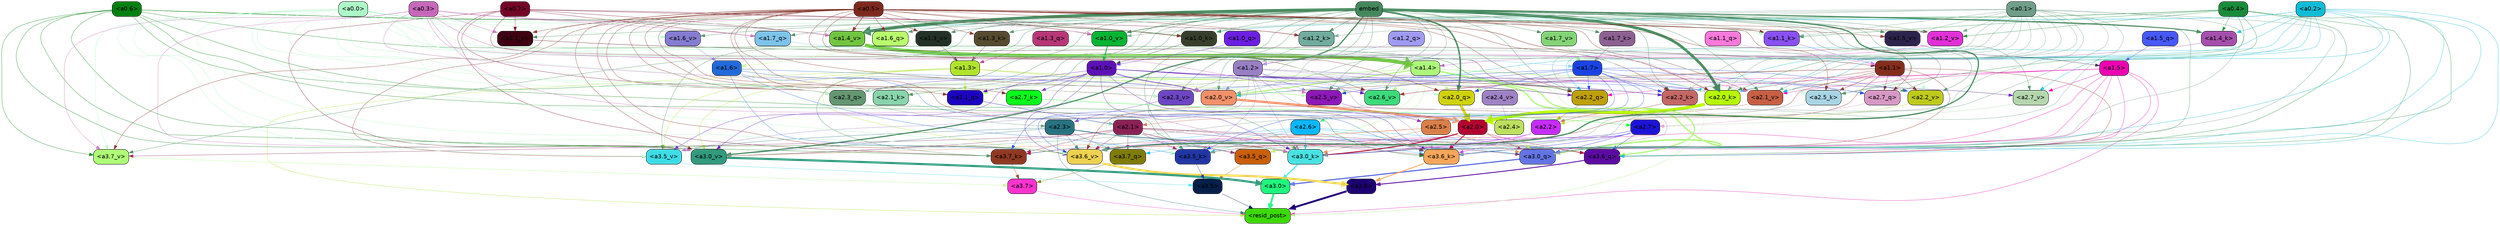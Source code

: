 strict digraph "" {
	graph [bgcolor=transparent,
		layout=dot,
		overlap=false,
		splines=true
	];
	"<a3.7>"	[color=black,
		fillcolor="#fd34cd",
		fontname=Helvetica,
		shape=box,
		style="filled, rounded"];
	"<resid_post>"	[color=black,
		fillcolor="#3cd904",
		fontname=Helvetica,
		shape=box,
		style="filled, rounded"];
	"<a3.7>" -> "<resid_post>"	[color="#fd34cd",
		penwidth=0.6239100098609924];
	"<a3.6>"	[color=black,
		fillcolor="#1c0172",
		fontname=Helvetica,
		shape=box,
		style="filled, rounded"];
	"<a3.6>" -> "<resid_post>"	[color="#1c0172",
		penwidth=4.569062113761902];
	"<a3.5>"	[color=black,
		fillcolor="#051f49",
		fontname=Helvetica,
		shape=box,
		style="filled, rounded"];
	"<a3.5>" -> "<resid_post>"	[color="#051f49",
		penwidth=0.6];
	"<a3.0>"	[color=black,
		fillcolor="#1ef67c",
		fontname=Helvetica,
		shape=box,
		style="filled, rounded"];
	"<a3.0>" -> "<resid_post>"	[color="#1ef67c",
		penwidth=4.283544182777405];
	"<a2.3>"	[color=black,
		fillcolor="#287281",
		fontname=Helvetica,
		shape=box,
		style="filled, rounded"];
	"<a2.3>" -> "<resid_post>"	[color="#287281",
		penwidth=0.6];
	"<a3.7_q>"	[color=black,
		fillcolor="#7e7b06",
		fontname=Helvetica,
		shape=box,
		style="filled, rounded"];
	"<a2.3>" -> "<a3.7_q>"	[color="#287281",
		penwidth=0.6];
	"<a3.6_q>"	[color=black,
		fillcolor="#5c0aa4",
		fontname=Helvetica,
		shape=box,
		style="filled, rounded"];
	"<a2.3>" -> "<a3.6_q>"	[color="#287281",
		penwidth=0.6];
	"<a3.5_q>"	[color=black,
		fillcolor="#c95e09",
		fontname=Helvetica,
		shape=box,
		style="filled, rounded"];
	"<a2.3>" -> "<a3.5_q>"	[color="#287281",
		penwidth=0.6];
	"<a3.0_q>"	[color=black,
		fillcolor="#6374e5",
		fontname=Helvetica,
		shape=box,
		style="filled, rounded"];
	"<a2.3>" -> "<a3.0_q>"	[color="#287281",
		penwidth=0.6];
	"<a3.0_k>"	[color=black,
		fillcolor="#49e2e2",
		fontname=Helvetica,
		shape=box,
		style="filled, rounded"];
	"<a2.3>" -> "<a3.0_k>"	[color="#287281",
		penwidth=0.6];
	"<a3.6_v>"	[color=black,
		fillcolor="#edd150",
		fontname=Helvetica,
		shape=box,
		style="filled, rounded"];
	"<a2.3>" -> "<a3.6_v>"	[color="#287281",
		penwidth=0.6];
	"<a3.5_v>"	[color=black,
		fillcolor="#3cdde6",
		fontname=Helvetica,
		shape=box,
		style="filled, rounded"];
	"<a2.3>" -> "<a3.5_v>"	[color="#287281",
		penwidth=0.6];
	"<a3.0_v>"	[color=black,
		fillcolor="#329a7d",
		fontname=Helvetica,
		shape=box,
		style="filled, rounded"];
	"<a2.3>" -> "<a3.0_v>"	[color="#287281",
		penwidth=0.6];
	"<a1.5>"	[color=black,
		fillcolor="#ec01b1",
		fontname=Helvetica,
		shape=box,
		style="filled, rounded"];
	"<a1.5>" -> "<resid_post>"	[color="#ec01b1",
		penwidth=0.6];
	"<a1.5>" -> "<a3.6_q>"	[color="#ec01b1",
		penwidth=0.6];
	"<a1.5>" -> "<a3.5_q>"	[color="#ec01b1",
		penwidth=0.6];
	"<a1.5>" -> "<a3.0_q>"	[color="#ec01b1",
		penwidth=0.6];
	"<a3.6_k>"	[color=black,
		fillcolor="#f6a65a",
		fontname=Helvetica,
		shape=box,
		style="filled, rounded"];
	"<a1.5>" -> "<a3.6_k>"	[color="#ec01b1",
		penwidth=0.6];
	"<a1.5>" -> "<a3.0_k>"	[color="#ec01b1",
		penwidth=0.6];
	"<a2.2_q>"	[color=black,
		fillcolor="#bea009",
		fontname=Helvetica,
		shape=box,
		style="filled, rounded"];
	"<a1.5>" -> "<a2.2_q>"	[color="#ec01b1",
		penwidth=0.6];
	"<a2.7_v>"	[color=black,
		fillcolor="#b4d6ae",
		fontname=Helvetica,
		shape=box,
		style="filled, rounded"];
	"<a1.5>" -> "<a2.7_v>"	[color="#ec01b1",
		penwidth=0.6];
	"<a2.6_v>"	[color=black,
		fillcolor="#3bda7a",
		fontname=Helvetica,
		shape=box,
		style="filled, rounded"];
	"<a1.5>" -> "<a2.6_v>"	[color="#ec01b1",
		penwidth=0.6];
	"<a2.1_v>"	[color=black,
		fillcolor="#c65f43",
		fontname=Helvetica,
		shape=box,
		style="filled, rounded"];
	"<a1.5>" -> "<a2.1_v>"	[color="#ec01b1",
		penwidth=0.6];
	"<a1.4>"	[color=black,
		fillcolor="#acf67a",
		fontname=Helvetica,
		shape=box,
		style="filled, rounded"];
	"<a1.4>" -> "<resid_post>"	[color="#acf67a",
		penwidth=0.6];
	"<a1.4>" -> "<a3.7_q>"	[color="#acf67a",
		penwidth=0.6];
	"<a1.4>" -> "<a3.6_q>"	[color="#acf67a",
		penwidth=2.7536282539367676];
	"<a1.4>" -> "<a3.5_q>"	[color="#acf67a",
		penwidth=0.6];
	"<a1.4>" -> "<a3.0_q>"	[color="#acf67a",
		penwidth=3.3369133472442627];
	"<a2.3_q>"	[color=black,
		fillcolor="#639671",
		fontname=Helvetica,
		shape=box,
		style="filled, rounded"];
	"<a1.4>" -> "<a2.3_q>"	[color="#acf67a",
		penwidth=0.6];
	"<a1.4>" -> "<a2.2_q>"	[color="#acf67a",
		penwidth=0.6];
	"<a2.1_q>"	[color=black,
		fillcolor="#1b02c1",
		fontname=Helvetica,
		shape=box,
		style="filled, rounded"];
	"<a1.4>" -> "<a2.1_q>"	[color="#acf67a",
		penwidth=0.6];
	"<a2.0_q>"	[color=black,
		fillcolor="#cfd20a",
		fontname=Helvetica,
		shape=box,
		style="filled, rounded"];
	"<a1.4>" -> "<a2.0_q>"	[color="#acf67a",
		penwidth=0.6];
	"<a2.1_k>"	[color=black,
		fillcolor="#88d4ab",
		fontname=Helvetica,
		shape=box,
		style="filled, rounded"];
	"<a1.4>" -> "<a2.1_k>"	[color="#acf67a",
		penwidth=0.6];
	"<a1.4>" -> "<a2.7_v>"	[color="#acf67a",
		penwidth=0.6];
	"<a1.4>" -> "<a2.6_v>"	[color="#acf67a",
		penwidth=0.6];
	"<a2.5_v>"	[color=black,
		fillcolor="#8d17b8",
		fontname=Helvetica,
		shape=box,
		style="filled, rounded"];
	"<a1.4>" -> "<a2.5_v>"	[color="#acf67a",
		penwidth=0.6];
	"<a2.4_v>"	[color=black,
		fillcolor="#9e82c4",
		fontname=Helvetica,
		shape=box,
		style="filled, rounded"];
	"<a1.4>" -> "<a2.4_v>"	[color="#acf67a",
		penwidth=0.6];
	"<a1.4>" -> "<a2.1_v>"	[color="#acf67a",
		penwidth=0.6];
	"<a2.0_v>"	[color=black,
		fillcolor="#f2906a",
		fontname=Helvetica,
		shape=box,
		style="filled, rounded"];
	"<a1.4>" -> "<a2.0_v>"	[color="#acf67a",
		penwidth=2.2818827629089355];
	"<a1.3>"	[color=black,
		fillcolor="#b0e42b",
		fontname=Helvetica,
		shape=box,
		style="filled, rounded"];
	"<a1.3>" -> "<resid_post>"	[color="#b0e42b",
		penwidth=0.6];
	"<a1.3>" -> "<a3.6_v>"	[color="#b0e42b",
		penwidth=0.6];
	"<a1.3>" -> "<a3.5_v>"	[color="#b0e42b",
		penwidth=0.6];
	"<a1.3>" -> "<a3.0_v>"	[color="#b0e42b",
		penwidth=0.6];
	"<a1.3>" -> "<a2.2_q>"	[color="#b0e42b",
		penwidth=0.6];
	"<a1.3>" -> "<a2.1_q>"	[color="#b0e42b",
		penwidth=0.6];
	"<a2.2_k>"	[color=black,
		fillcolor="#c46765",
		fontname=Helvetica,
		shape=box,
		style="filled, rounded"];
	"<a1.3>" -> "<a2.2_k>"	[color="#b0e42b",
		penwidth=0.6];
	"<a1.3>" -> "<a2.5_v>"	[color="#b0e42b",
		penwidth=0.6];
	"<a3.7_q>" -> "<a3.7>"	[color="#7e7b06",
		penwidth=0.6];
	"<a3.6_q>" -> "<a3.6>"	[color="#5c0aa4",
		penwidth=2.0344843566417694];
	"<a3.5_q>" -> "<a3.5>"	[color="#c95e09",
		penwidth=0.6];
	"<a3.0_q>" -> "<a3.0>"	[color="#6374e5",
		penwidth=2.863015294075012];
	"<a3.7_k>"	[color=black,
		fillcolor="#8f3921",
		fontname=Helvetica,
		shape=box,
		style="filled, rounded"];
	"<a3.7_k>" -> "<a3.7>"	[color="#8f3921",
		penwidth=0.6];
	"<a3.6_k>" -> "<a3.6>"	[color="#f6a65a",
		penwidth=2.1770318150520325];
	"<a3.5_k>"	[color=black,
		fillcolor="#2136a4",
		fontname=Helvetica,
		shape=box,
		style="filled, rounded"];
	"<a3.5_k>" -> "<a3.5>"	[color="#2136a4",
		penwidth=0.6];
	"<a3.0_k>" -> "<a3.0>"	[color="#49e2e2",
		penwidth=2.6323853135108948];
	"<a3.7_v>"	[color=black,
		fillcolor="#aefd76",
		fontname=Helvetica,
		shape=box,
		style="filled, rounded"];
	"<a3.7_v>" -> "<a3.7>"	[color="#aefd76",
		penwidth=0.6];
	"<a3.6_v>" -> "<a3.6>"	[color="#edd150",
		penwidth=4.972373723983765];
	"<a3.5_v>" -> "<a3.5>"	[color="#3cdde6",
		penwidth=0.6];
	"<a3.0_v>" -> "<a3.0>"	[color="#329a7d",
		penwidth=5.1638524532318115];
	"<a2.6>"	[color=black,
		fillcolor="#0ab8ff",
		fontname=Helvetica,
		shape=box,
		style="filled, rounded"];
	"<a2.6>" -> "<a3.7_q>"	[color="#0ab8ff",
		penwidth=0.6];
	"<a2.6>" -> "<a3.6_q>"	[color="#0ab8ff",
		penwidth=0.6];
	"<a2.6>" -> "<a3.0_q>"	[color="#0ab8ff",
		penwidth=0.6];
	"<a2.6>" -> "<a3.7_k>"	[color="#0ab8ff",
		penwidth=0.6];
	"<a2.6>" -> "<a3.6_k>"	[color="#0ab8ff",
		penwidth=0.6];
	"<a2.6>" -> "<a3.5_k>"	[color="#0ab8ff",
		penwidth=0.6];
	"<a2.6>" -> "<a3.0_k>"	[color="#0ab8ff",
		penwidth=0.6];
	"<a2.1>"	[color=black,
		fillcolor="#8a2155",
		fontname=Helvetica,
		shape=box,
		style="filled, rounded"];
	"<a2.1>" -> "<a3.7_q>"	[color="#8a2155",
		penwidth=0.6];
	"<a2.1>" -> "<a3.6_q>"	[color="#8a2155",
		penwidth=0.6];
	"<a2.1>" -> "<a3.5_q>"	[color="#8a2155",
		penwidth=0.6];
	"<a2.1>" -> "<a3.0_q>"	[color="#8a2155",
		penwidth=0.6];
	"<a2.1>" -> "<a3.7_k>"	[color="#8a2155",
		penwidth=0.6];
	"<a2.1>" -> "<a3.6_k>"	[color="#8a2155",
		penwidth=0.6];
	"<a2.1>" -> "<a3.5_k>"	[color="#8a2155",
		penwidth=0.6];
	"<a2.1>" -> "<a3.0_k>"	[color="#8a2155",
		penwidth=0.6];
	"<a2.1>" -> "<a3.7_v>"	[color="#8a2155",
		penwidth=0.6];
	"<a2.1>" -> "<a3.6_v>"	[color="#8a2155",
		penwidth=0.6];
	"<a2.1>" -> "<a3.0_v>"	[color="#8a2155",
		penwidth=0.6];
	"<a2.7>"	[color=black,
		fillcolor="#1c13d7",
		fontname=Helvetica,
		shape=box,
		style="filled, rounded"];
	"<a2.7>" -> "<a3.6_q>"	[color="#1c13d7",
		penwidth=0.6];
	"<a2.7>" -> "<a3.0_q>"	[color="#1c13d7",
		penwidth=0.6];
	"<a2.7>" -> "<a3.6_k>"	[color="#1c13d7",
		penwidth=0.6];
	"<a2.7>" -> "<a3.0_k>"	[color="#1c13d7",
		penwidth=0.6];
	"<a2.7>" -> "<a3.6_v>"	[color="#1c13d7",
		penwidth=0.6];
	"<a2.5>"	[color=black,
		fillcolor="#d97f4a",
		fontname=Helvetica,
		shape=box,
		style="filled, rounded"];
	"<a2.5>" -> "<a3.6_q>"	[color="#d97f4a",
		penwidth=0.6];
	"<a2.5>" -> "<a3.0_q>"	[color="#d97f4a",
		penwidth=0.6];
	"<a2.5>" -> "<a3.0_k>"	[color="#d97f4a",
		penwidth=0.6];
	"<a2.5>" -> "<a3.6_v>"	[color="#d97f4a",
		penwidth=0.6];
	"<a2.5>" -> "<a3.0_v>"	[color="#d97f4a",
		penwidth=0.6];
	"<a2.0>"	[color=black,
		fillcolor="#b30230",
		fontname=Helvetica,
		shape=box,
		style="filled, rounded"];
	"<a2.0>" -> "<a3.6_q>"	[color="#b30230",
		penwidth=0.6];
	"<a2.0>" -> "<a3.0_q>"	[color="#b30230",
		penwidth=0.6];
	"<a2.0>" -> "<a3.7_k>"	[color="#b30230",
		penwidth=0.6];
	"<a2.0>" -> "<a3.6_k>"	[color="#b30230",
		penwidth=1.7047871947288513];
	"<a2.0>" -> "<a3.5_k>"	[color="#b30230",
		penwidth=0.6];
	"<a2.0>" -> "<a3.0_k>"	[color="#b30230",
		penwidth=2.239806979894638];
	"<a1.1>"	[color=black,
		fillcolor="#832d1c",
		fontname=Helvetica,
		shape=box,
		style="filled, rounded"];
	"<a1.1>" -> "<a3.6_q>"	[color="#832d1c",
		penwidth=0.6];
	"<a1.1>" -> "<a3.0_q>"	[color="#832d1c",
		penwidth=0.6];
	"<a1.1>" -> "<a3.0_k>"	[color="#832d1c",
		penwidth=0.6];
	"<a1.1>" -> "<a3.6_v>"	[color="#832d1c",
		penwidth=0.6];
	"<a2.7_q>"	[color=black,
		fillcolor="#d798c4",
		fontname=Helvetica,
		shape=box,
		style="filled, rounded"];
	"<a1.1>" -> "<a2.7_q>"	[color="#832d1c",
		penwidth=0.6];
	"<a2.5_k>"	[color=black,
		fillcolor="#a8d4e4",
		fontname=Helvetica,
		shape=box,
		style="filled, rounded"];
	"<a1.1>" -> "<a2.5_k>"	[color="#832d1c",
		penwidth=0.6];
	"<a2.0_k>"	[color=black,
		fillcolor="#b6f802",
		fontname=Helvetica,
		shape=box,
		style="filled, rounded"];
	"<a1.1>" -> "<a2.0_k>"	[color="#832d1c",
		penwidth=0.6];
	"<a1.1>" -> "<a2.6_v>"	[color="#832d1c",
		penwidth=0.6];
	"<a2.2_v>"	[color=black,
		fillcolor="#beca19",
		fontname=Helvetica,
		shape=box,
		style="filled, rounded"];
	"<a1.1>" -> "<a2.2_v>"	[color="#832d1c",
		penwidth=0.6];
	"<a1.1>" -> "<a2.1_v>"	[color="#832d1c",
		penwidth=0.6];
	"<a1.1>" -> "<a2.0_v>"	[color="#832d1c",
		penwidth=0.6];
	"<a0.4>"	[color=black,
		fillcolor="#188b3a",
		fontname=Helvetica,
		shape=box,
		style="filled, rounded"];
	"<a0.4>" -> "<a3.6_q>"	[color="#188b3a",
		penwidth=0.6];
	"<a0.4>" -> "<a3.0_q>"	[color="#188b3a",
		penwidth=0.6];
	"<a0.4>" -> "<a3.6_k>"	[color="#188b3a",
		penwidth=0.6];
	"<a0.4>" -> "<a2.5_k>"	[color="#188b3a",
		penwidth=0.6];
	"<a0.4>" -> "<a2.0_k>"	[color="#188b3a",
		penwidth=0.6];
	"<a1.4_k>"	[color=black,
		fillcolor="#a64fad",
		fontname=Helvetica,
		shape=box,
		style="filled, rounded"];
	"<a0.4>" -> "<a1.4_k>"	[color="#188b3a",
		penwidth=0.6];
	"<a1.1_k>"	[color=black,
		fillcolor="#8950f3",
		fontname=Helvetica,
		shape=box,
		style="filled, rounded"];
	"<a0.4>" -> "<a1.1_k>"	[color="#188b3a",
		penwidth=0.6];
	"<a1.0_k>"	[color=black,
		fillcolor="#373f2c",
		fontname=Helvetica,
		shape=box,
		style="filled, rounded"];
	"<a0.4>" -> "<a1.0_k>"	[color="#188b3a",
		penwidth=0.6];
	"<a1.4_v>"	[color=black,
		fillcolor="#71c541",
		fontname=Helvetica,
		shape=box,
		style="filled, rounded"];
	"<a0.4>" -> "<a1.4_v>"	[color="#188b3a",
		penwidth=0.6];
	"<a1.2_v>"	[color=black,
		fillcolor="#e130d7",
		fontname=Helvetica,
		shape=box,
		style="filled, rounded"];
	"<a0.4>" -> "<a1.2_v>"	[color="#188b3a",
		penwidth=0.6];
	"<a0.2>"	[color=black,
		fillcolor="#0dbcd5",
		fontname=Helvetica,
		shape=box,
		style="filled, rounded"];
	"<a0.2>" -> "<a3.6_q>"	[color="#0dbcd5",
		penwidth=0.6];
	"<a0.2>" -> "<a3.0_q>"	[color="#0dbcd5",
		penwidth=0.6];
	"<a0.2>" -> "<a3.6_k>"	[color="#0dbcd5",
		penwidth=0.6];
	"<a0.2>" -> "<a3.0_k>"	[color="#0dbcd5",
		penwidth=0.6];
	"<a0.2>" -> "<a2.2_q>"	[color="#0dbcd5",
		penwidth=0.6];
	"<a0.2>" -> "<a2.2_k>"	[color="#0dbcd5",
		penwidth=0.6];
	"<a0.2>" -> "<a2.0_k>"	[color="#0dbcd5",
		penwidth=0.6];
	"<a0.2>" -> "<a2.7_v>"	[color="#0dbcd5",
		penwidth=0.6];
	"<a0.2>" -> "<a2.1_v>"	[color="#0dbcd5",
		penwidth=0.6];
	"<a0.2>" -> "<a2.0_v>"	[color="#0dbcd5",
		penwidth=0.6];
	"<a0.2>" -> "<a1.4_k>"	[color="#0dbcd5",
		penwidth=0.6];
	"<a0.2>" -> "<a1.0_k>"	[color="#0dbcd5",
		penwidth=0.6];
	"<a0.2>" -> "<a1.4_v>"	[color="#0dbcd5",
		penwidth=0.6];
	"<a2.4>"	[color=black,
		fillcolor="#bcdf5f",
		fontname=Helvetica,
		shape=box,
		style="filled, rounded"];
	"<a2.4>" -> "<a3.5_q>"	[color="#bcdf5f",
		penwidth=0.6];
	"<a2.4>" -> "<a3.0_q>"	[color="#bcdf5f",
		penwidth=0.6];
	"<a1.2>"	[color=black,
		fillcolor="#987fc3",
		fontname=Helvetica,
		shape=box,
		style="filled, rounded"];
	"<a1.2>" -> "<a3.0_q>"	[color="#987fc3",
		penwidth=0.6];
	"<a1.2>" -> "<a3.6_k>"	[color="#987fc3",
		penwidth=0.6];
	"<a1.2>" -> "<a3.5_k>"	[color="#987fc3",
		penwidth=0.6];
	"<a1.2>" -> "<a3.0_k>"	[color="#987fc3",
		penwidth=0.6];
	"<a1.2>" -> "<a3.5_v>"	[color="#987fc3",
		penwidth=0.6];
	"<a1.2>" -> "<a2.7_q>"	[color="#987fc3",
		penwidth=0.6];
	"<a1.2>" -> "<a2.2_q>"	[color="#987fc3",
		penwidth=0.6];
	"<a1.2>" -> "<a2.2_k>"	[color="#987fc3",
		penwidth=0.6];
	"<a1.2>" -> "<a2.6_v>"	[color="#987fc3",
		penwidth=0.6];
	"<a1.2>" -> "<a2.5_v>"	[color="#987fc3",
		penwidth=0.6];
	"<a2.3_v>"	[color=black,
		fillcolor="#6d46c4",
		fontname=Helvetica,
		shape=box,
		style="filled, rounded"];
	"<a1.2>" -> "<a2.3_v>"	[color="#987fc3",
		penwidth=0.6];
	"<a1.2>" -> "<a2.0_v>"	[color="#987fc3",
		penwidth=0.6];
	"<a1.7>"	[color=black,
		fillcolor="#1943e2",
		fontname=Helvetica,
		shape=box,
		style="filled, rounded"];
	"<a1.7>" -> "<a3.7_k>"	[color="#1943e2",
		penwidth=0.6];
	"<a1.7>" -> "<a3.5_k>"	[color="#1943e2",
		penwidth=0.6];
	"<a1.7>" -> "<a3.6_v>"	[color="#1943e2",
		penwidth=0.6];
	"<a1.7>" -> "<a2.7_q>"	[color="#1943e2",
		penwidth=0.6];
	"<a1.7>" -> "<a2.2_q>"	[color="#1943e2",
		penwidth=0.6];
	"<a1.7>" -> "<a2.0_q>"	[color="#1943e2",
		penwidth=0.6];
	"<a1.7>" -> "<a2.2_k>"	[color="#1943e2",
		penwidth=0.6];
	"<a1.7>" -> "<a2.0_k>"	[color="#1943e2",
		penwidth=0.6];
	"<a1.7>" -> "<a2.5_v>"	[color="#1943e2",
		penwidth=0.6];
	"<a1.7>" -> "<a2.3_v>"	[color="#1943e2",
		penwidth=0.6];
	"<a1.7>" -> "<a2.2_v>"	[color="#1943e2",
		penwidth=0.6];
	"<a0.7>"	[color=black,
		fillcolor="#730627",
		fontname=Helvetica,
		shape=box,
		style="filled, rounded"];
	"<a0.7>" -> "<a3.7_k>"	[color="#730627",
		penwidth=0.6];
	"<a0.7>" -> "<a3.0_v>"	[color="#730627",
		penwidth=0.6];
	"<a0.7>" -> "<a2.3_q>"	[color="#730627",
		penwidth=0.6];
	"<a0.7>" -> "<a2.2_q>"	[color="#730627",
		penwidth=0.6];
	"<a1.7_q>"	[color=black,
		fillcolor="#7dc3ea",
		fontname=Helvetica,
		shape=box,
		style="filled, rounded"];
	"<a0.7>" -> "<a1.7_q>"	[color="#730627",
		penwidth=0.6];
	"<a1.2_k>"	[color=black,
		fillcolor="#72ac9e",
		fontname=Helvetica,
		shape=box,
		style="filled, rounded"];
	"<a0.7>" -> "<a1.2_k>"	[color="#730627",
		penwidth=0.6];
	"<a0.7>" -> "<a1.0_k>"	[color="#730627",
		penwidth=0.6];
	"<a0.7>" -> "<a1.4_v>"	[color="#730627",
		penwidth=0.6];
	"<a1.1_v>"	[color=black,
		fillcolor="#3e0212",
		fontname=Helvetica,
		shape=box,
		style="filled, rounded"];
	"<a0.7>" -> "<a1.1_v>"	[color="#730627",
		penwidth=0.6];
	"<a0.6>"	[color=black,
		fillcolor="#017f10",
		fontname=Helvetica,
		shape=box,
		style="filled, rounded"];
	"<a0.6>" -> "<a3.7_k>"	[color="#017f10",
		penwidth=0.6];
	"<a0.6>" -> "<a3.6_k>"	[color="#017f10",
		penwidth=0.6];
	"<a0.6>" -> "<a3.0_k>"	[color="#017f10",
		penwidth=0.6];
	"<a0.6>" -> "<a3.7_v>"	[color="#017f10",
		penwidth=0.6];
	"<a0.6>" -> "<a3.6_v>"	[color="#017f10",
		penwidth=0.6];
	"<a0.6>" -> "<a3.0_v>"	[color="#017f10",
		penwidth=0.6];
	"<a0.6>" -> "<a2.3_q>"	[color="#017f10",
		penwidth=0.6];
	"<a0.6>" -> "<a2.2_q>"	[color="#017f10",
		penwidth=0.6];
	"<a0.6>" -> "<a1.0_k>"	[color="#017f10",
		penwidth=0.6];
	"<a0.6>" -> "<a1.4_v>"	[color="#017f10",
		penwidth=0.6];
	embed	[color=black,
		fillcolor="#44875c",
		fontname=Helvetica,
		shape=box,
		style="filled, rounded"];
	embed -> "<a3.7_k>"	[color="#44875c",
		penwidth=0.6];
	embed -> "<a3.6_k>"	[color="#44875c",
		penwidth=0.6];
	embed -> "<a3.5_k>"	[color="#44875c",
		penwidth=0.6];
	embed -> "<a3.0_k>"	[color="#44875c",
		penwidth=0.6];
	embed -> "<a3.7_v>"	[color="#44875c",
		penwidth=0.6];
	embed -> "<a3.6_v>"	[color="#44875c",
		penwidth=2.7369276881217957];
	embed -> "<a3.5_v>"	[color="#44875c",
		penwidth=0.6];
	embed -> "<a3.0_v>"	[color="#44875c",
		penwidth=2.5778204202651978];
	embed -> "<a2.7_q>"	[color="#44875c",
		penwidth=0.6];
	embed -> "<a2.3_q>"	[color="#44875c",
		penwidth=0.6];
	embed -> "<a2.2_q>"	[color="#44875c",
		penwidth=0.6];
	embed -> "<a2.1_q>"	[color="#44875c",
		penwidth=0.6];
	embed -> "<a2.0_q>"	[color="#44875c",
		penwidth=3.459219217300415];
	embed -> "<a2.5_k>"	[color="#44875c",
		penwidth=0.6];
	embed -> "<a2.2_k>"	[color="#44875c",
		penwidth=0.6363201141357422];
	embed -> "<a2.1_k>"	[color="#44875c",
		penwidth=0.6];
	embed -> "<a2.0_k>"	[color="#44875c",
		penwidth=6.407642982900143];
	embed -> "<a2.7_v>"	[color="#44875c",
		penwidth=0.6];
	embed -> "<a2.6_v>"	[color="#44875c",
		penwidth=0.6];
	embed -> "<a2.5_v>"	[color="#44875c",
		penwidth=0.6];
	embed -> "<a2.3_v>"	[color="#44875c",
		penwidth=0.6];
	embed -> "<a2.2_v>"	[color="#44875c",
		penwidth=0.6175012588500977];
	embed -> "<a2.1_v>"	[color="#44875c",
		penwidth=0.6];
	embed -> "<a2.0_v>"	[color="#44875c",
		penwidth=0.6];
	embed -> "<a1.7_q>"	[color="#44875c",
		penwidth=0.6];
	"<a1.6_q>"	[color=black,
		fillcolor="#b8ff6d",
		fontname=Helvetica,
		shape=box,
		style="filled, rounded"];
	embed -> "<a1.6_q>"	[color="#44875c",
		penwidth=0.6];
	"<a1.7_k>"	[color=black,
		fillcolor="#8d6192",
		fontname=Helvetica,
		shape=box,
		style="filled, rounded"];
	embed -> "<a1.7_k>"	[color="#44875c",
		penwidth=0.6];
	embed -> "<a1.4_k>"	[color="#44875c",
		penwidth=2.1454997062683105];
	"<a1.3_k>"	[color=black,
		fillcolor="#564b30",
		fontname=Helvetica,
		shape=box,
		style="filled, rounded"];
	embed -> "<a1.3_k>"	[color="#44875c",
		penwidth=0.6];
	embed -> "<a1.2_k>"	[color="#44875c",
		penwidth=0.6];
	embed -> "<a1.1_k>"	[color="#44875c",
		penwidth=0.6];
	embed -> "<a1.0_k>"	[color="#44875c",
		penwidth=0.6];
	"<a1.7_v>"	[color=black,
		fillcolor="#84d477",
		fontname=Helvetica,
		shape=box,
		style="filled, rounded"];
	embed -> "<a1.7_v>"	[color="#44875c",
		penwidth=0.6];
	"<a1.6_v>"	[color=black,
		fillcolor="#857cd2",
		fontname=Helvetica,
		shape=box,
		style="filled, rounded"];
	embed -> "<a1.6_v>"	[color="#44875c",
		penwidth=0.6];
	"<a1.5_v>"	[color=black,
		fillcolor="#2c244d",
		fontname=Helvetica,
		shape=box,
		style="filled, rounded"];
	embed -> "<a1.5_v>"	[color="#44875c",
		penwidth=0.6];
	embed -> "<a1.4_v>"	[color="#44875c",
		penwidth=6.860090345144272];
	"<a1.3_v>"	[color=black,
		fillcolor="#233127",
		fontname=Helvetica,
		shape=box,
		style="filled, rounded"];
	embed -> "<a1.3_v>"	[color="#44875c",
		penwidth=0.6];
	embed -> "<a1.2_v>"	[color="#44875c",
		penwidth=0.6];
	embed -> "<a1.1_v>"	[color="#44875c",
		penwidth=0.6];
	"<a1.0_v>"	[color=black,
		fillcolor="#04b533",
		fontname=Helvetica,
		shape=box,
		style="filled, rounded"];
	embed -> "<a1.0_v>"	[color="#44875c",
		penwidth=1.2940821647644043];
	"<a2.2>"	[color=black,
		fillcolor="#c62cf9",
		fontname=Helvetica,
		shape=box,
		style="filled, rounded"];
	"<a2.2>" -> "<a3.6_k>"	[color="#c62cf9",
		penwidth=0.6];
	"<a2.2>" -> "<a3.0_k>"	[color="#c62cf9",
		penwidth=0.6];
	"<a2.2>" -> "<a3.6_v>"	[color="#c62cf9",
		penwidth=0.6];
	"<a1.6>"	[color=black,
		fillcolor="#216adb",
		fontname=Helvetica,
		shape=box,
		style="filled, rounded"];
	"<a1.6>" -> "<a3.6_k>"	[color="#216adb",
		penwidth=0.6];
	"<a1.6>" -> "<a3.5_k>"	[color="#216adb",
		penwidth=0.6];
	"<a1.6>" -> "<a3.6_v>"	[color="#216adb",
		penwidth=0.6];
	"<a1.6>" -> "<a2.0_k>"	[color="#216adb",
		penwidth=0.6];
	"<a1.6>" -> "<a2.0_v>"	[color="#216adb",
		penwidth=0.6];
	"<a1.0>"	[color=black,
		fillcolor="#5c11b8",
		fontname=Helvetica,
		shape=box,
		style="filled, rounded"];
	"<a1.0>" -> "<a3.6_k>"	[color="#5c11b8",
		penwidth=0.6];
	"<a1.0>" -> "<a3.0_k>"	[color="#5c11b8",
		penwidth=0.6];
	"<a1.0>" -> "<a3.6_v>"	[color="#5c11b8",
		penwidth=0.6];
	"<a1.0>" -> "<a3.5_v>"	[color="#5c11b8",
		penwidth=0.6];
	"<a1.0>" -> "<a3.0_v>"	[color="#5c11b8",
		penwidth=0.6];
	"<a1.0>" -> "<a2.3_q>"	[color="#5c11b8",
		penwidth=0.6];
	"<a1.0>" -> "<a2.2_q>"	[color="#5c11b8",
		penwidth=0.6];
	"<a1.0>" -> "<a2.1_q>"	[color="#5c11b8",
		penwidth=0.6];
	"<a2.7_k>"	[color=black,
		fillcolor="#07fd19",
		fontname=Helvetica,
		shape=box,
		style="filled, rounded"];
	"<a1.0>" -> "<a2.7_k>"	[color="#5c11b8",
		penwidth=0.6];
	"<a1.0>" -> "<a2.2_k>"	[color="#5c11b8",
		penwidth=0.6];
	"<a1.0>" -> "<a2.0_k>"	[color="#5c11b8",
		penwidth=0.6];
	"<a1.0>" -> "<a2.7_v>"	[color="#5c11b8",
		penwidth=0.6];
	"<a1.0>" -> "<a2.6_v>"	[color="#5c11b8",
		penwidth=0.6];
	"<a1.0>" -> "<a2.0_v>"	[color="#5c11b8",
		penwidth=1.2978954315185547];
	"<a0.5>"	[color=black,
		fillcolor="#7c281e",
		fontname=Helvetica,
		shape=box,
		style="filled, rounded"];
	"<a0.5>" -> "<a3.6_k>"	[color="#7c281e",
		penwidth=0.6];
	"<a0.5>" -> "<a3.7_v>"	[color="#7c281e",
		penwidth=0.6];
	"<a0.5>" -> "<a3.6_v>"	[color="#7c281e",
		penwidth=0.6];
	"<a0.5>" -> "<a3.5_v>"	[color="#7c281e",
		penwidth=0.6];
	"<a0.5>" -> "<a3.0_v>"	[color="#7c281e",
		penwidth=0.6];
	"<a0.5>" -> "<a2.7_q>"	[color="#7c281e",
		penwidth=0.6];
	"<a0.5>" -> "<a2.3_q>"	[color="#7c281e",
		penwidth=0.6];
	"<a0.5>" -> "<a2.2_q>"	[color="#7c281e",
		penwidth=0.6];
	"<a0.5>" -> "<a2.1_q>"	[color="#7c281e",
		penwidth=0.6];
	"<a0.5>" -> "<a2.0_q>"	[color="#7c281e",
		penwidth=0.6];
	"<a0.5>" -> "<a2.7_k>"	[color="#7c281e",
		penwidth=0.6];
	"<a0.5>" -> "<a2.5_k>"	[color="#7c281e",
		penwidth=0.6];
	"<a0.5>" -> "<a2.2_k>"	[color="#7c281e",
		penwidth=0.6];
	"<a0.5>" -> "<a2.1_k>"	[color="#7c281e",
		penwidth=0.6];
	"<a0.5>" -> "<a2.0_k>"	[color="#7c281e",
		penwidth=0.7721366882324219];
	"<a0.5>" -> "<a2.6_v>"	[color="#7c281e",
		penwidth=0.6];
	"<a0.5>" -> "<a2.3_v>"	[color="#7c281e",
		penwidth=0.6];
	"<a0.5>" -> "<a2.1_v>"	[color="#7c281e",
		penwidth=0.6];
	"<a0.5>" -> "<a2.0_v>"	[color="#7c281e",
		penwidth=0.6];
	"<a0.5>" -> "<a1.6_q>"	[color="#7c281e",
		penwidth=0.6];
	"<a0.5>" -> "<a1.3_k>"	[color="#7c281e",
		penwidth=0.6];
	"<a0.5>" -> "<a1.2_k>"	[color="#7c281e",
		penwidth=0.6];
	"<a0.5>" -> "<a1.1_k>"	[color="#7c281e",
		penwidth=0.6];
	"<a0.5>" -> "<a1.0_k>"	[color="#7c281e",
		penwidth=0.6];
	"<a0.5>" -> "<a1.5_v>"	[color="#7c281e",
		penwidth=0.6];
	"<a0.5>" -> "<a1.4_v>"	[color="#7c281e",
		penwidth=1.0206317901611328];
	"<a0.5>" -> "<a1.3_v>"	[color="#7c281e",
		penwidth=0.6];
	"<a0.5>" -> "<a1.2_v>"	[color="#7c281e",
		penwidth=0.6];
	"<a0.5>" -> "<a1.1_v>"	[color="#7c281e",
		penwidth=0.6];
	"<a0.5>" -> "<a1.0_v>"	[color="#7c281e",
		penwidth=0.6];
	"<a0.1>"	[color=black,
		fillcolor="#6f9d88",
		fontname=Helvetica,
		shape=box,
		style="filled, rounded"];
	"<a0.1>" -> "<a3.6_k>"	[color="#6f9d88",
		penwidth=0.6];
	"<a0.1>" -> "<a3.5_k>"	[color="#6f9d88",
		penwidth=0.6];
	"<a0.1>" -> "<a3.0_k>"	[color="#6f9d88",
		penwidth=0.6];
	"<a0.1>" -> "<a3.6_v>"	[color="#6f9d88",
		penwidth=0.6];
	"<a0.1>" -> "<a3.0_v>"	[color="#6f9d88",
		penwidth=0.6];
	"<a0.1>" -> "<a2.3_q>"	[color="#6f9d88",
		penwidth=0.6];
	"<a0.1>" -> "<a2.2_q>"	[color="#6f9d88",
		penwidth=0.6];
	"<a0.1>" -> "<a2.2_k>"	[color="#6f9d88",
		penwidth=0.6];
	"<a0.1>" -> "<a2.0_k>"	[color="#6f9d88",
		penwidth=0.6];
	"<a0.1>" -> "<a2.5_v>"	[color="#6f9d88",
		penwidth=0.6];
	"<a0.1>" -> "<a2.3_v>"	[color="#6f9d88",
		penwidth=0.6];
	"<a0.1>" -> "<a2.1_v>"	[color="#6f9d88",
		penwidth=0.6];
	"<a0.1>" -> "<a2.0_v>"	[color="#6f9d88",
		penwidth=0.6];
	"<a0.1>" -> "<a1.2_k>"	[color="#6f9d88",
		penwidth=0.6];
	"<a0.1>" -> "<a1.1_k>"	[color="#6f9d88",
		penwidth=0.6];
	"<a0.1>" -> "<a1.5_v>"	[color="#6f9d88",
		penwidth=0.6];
	"<a0.1>" -> "<a1.4_v>"	[color="#6f9d88",
		penwidth=0.6];
	"<a0.1>" -> "<a1.2_v>"	[color="#6f9d88",
		penwidth=0.6];
	"<a0.1>" -> "<a1.0_v>"	[color="#6f9d88",
		penwidth=0.6];
	"<a0.0>"	[color=black,
		fillcolor="#adf8c6",
		fontname=Helvetica,
		shape=box,
		style="filled, rounded"];
	"<a0.0>" -> "<a3.5_k>"	[color="#adf8c6",
		penwidth=0.6];
	"<a0.0>" -> "<a3.7_v>"	[color="#adf8c6",
		penwidth=0.6];
	"<a0.0>" -> "<a3.6_v>"	[color="#adf8c6",
		penwidth=0.6];
	"<a0.0>" -> "<a3.5_v>"	[color="#adf8c6",
		penwidth=0.6];
	"<a0.0>" -> "<a3.0_v>"	[color="#adf8c6",
		penwidth=0.6];
	"<a0.0>" -> "<a2.3_q>"	[color="#adf8c6",
		penwidth=0.6];
	"<a0.0>" -> "<a2.0_q>"	[color="#adf8c6",
		penwidth=0.6];
	"<a0.0>" -> "<a2.5_k>"	[color="#adf8c6",
		penwidth=0.6];
	"<a0.0>" -> "<a2.1_k>"	[color="#adf8c6",
		penwidth=0.6];
	"<a0.0>" -> "<a2.0_k>"	[color="#adf8c6",
		penwidth=0.6];
	"<a0.0>" -> "<a2.5_v>"	[color="#adf8c6",
		penwidth=0.6];
	"<a0.0>" -> "<a2.3_v>"	[color="#adf8c6",
		penwidth=0.6];
	"<a0.0>" -> "<a2.2_v>"	[color="#adf8c6",
		penwidth=0.6];
	"<a0.0>" -> "<a2.0_v>"	[color="#adf8c6",
		penwidth=0.6];
	"<a0.0>" -> "<a1.1_k>"	[color="#adf8c6",
		penwidth=0.6];
	"<a0.0>" -> "<a1.6_v>"	[color="#adf8c6",
		penwidth=0.6];
	"<a0.0>" -> "<a1.4_v>"	[color="#adf8c6",
		penwidth=0.6];
	"<a0.0>" -> "<a1.1_v>"	[color="#adf8c6",
		penwidth=0.6];
	"<a0.3>"	[color=black,
		fillcolor="#c667ba",
		fontname=Helvetica,
		shape=box,
		style="filled, rounded"];
	"<a0.3>" -> "<a3.0_k>"	[color="#c667ba",
		penwidth=0.6];
	"<a0.3>" -> "<a3.7_v>"	[color="#c667ba",
		penwidth=0.6];
	"<a0.3>" -> "<a3.0_v>"	[color="#c667ba",
		penwidth=0.6];
	"<a0.3>" -> "<a2.5_v>"	[color="#c667ba",
		penwidth=0.6];
	"<a0.3>" -> "<a2.1_v>"	[color="#c667ba",
		penwidth=0.6];
	"<a0.3>" -> "<a2.0_v>"	[color="#c667ba",
		penwidth=0.6];
	"<a0.3>" -> "<a1.7_q>"	[color="#c667ba",
		penwidth=0.6];
	"<a0.3>" -> "<a1.4_v>"	[color="#c667ba",
		penwidth=0.6];
	"<a0.3>" -> "<a1.1_v>"	[color="#c667ba",
		penwidth=0.6];
	"<a0.3>" -> "<a1.0_v>"	[color="#c667ba",
		penwidth=0.6];
	"<a2.7_q>" -> "<a2.7>"	[color="#d798c4",
		penwidth=0.6];
	"<a2.3_q>" -> "<a2.3>"	[color="#639671",
		penwidth=0.6];
	"<a2.2_q>" -> "<a2.2>"	[color="#bea009",
		penwidth=0.7441773414611816];
	"<a2.1_q>" -> "<a2.1>"	[color="#1b02c1",
		penwidth=0.6];
	"<a2.0_q>" -> "<a2.0>"	[color="#cfd20a",
		penwidth=6.422367453575134];
	"<a2.7_k>" -> "<a2.7>"	[color="#07fd19",
		penwidth=0.6];
	"<a2.5_k>" -> "<a2.5>"	[color="#a8d4e4",
		penwidth=0.6];
	"<a2.2_k>" -> "<a2.2>"	[color="#c46765",
		penwidth=0.8810110092163086];
	"<a2.1_k>" -> "<a2.1>"	[color="#88d4ab",
		penwidth=0.6];
	"<a2.0_k>" -> "<a2.0>"	[color="#b6f802",
		penwidth=7.398894429206848];
	"<a2.7_v>" -> "<a2.7>"	[color="#b4d6ae",
		penwidth=0.6];
	"<a2.6_v>" -> "<a2.6>"	[color="#3bda7a",
		penwidth=0.6];
	"<a2.5_v>" -> "<a2.5>"	[color="#8d17b8",
		penwidth=0.6];
	"<a2.4_v>" -> "<a2.4>"	[color="#9e82c4",
		penwidth=0.6];
	"<a2.3_v>" -> "<a2.3>"	[color="#6d46c4",
		penwidth=0.6];
	"<a2.2_v>" -> "<a2.2>"	[color="#beca19",
		penwidth=0.6];
	"<a2.1_v>" -> "<a2.1>"	[color="#c65f43",
		penwidth=0.6];
	"<a2.0_v>" -> "<a2.0>"	[color="#f2906a",
		penwidth=5.395828627049923];
	"<a1.7_q>" -> "<a1.7>"	[color="#7dc3ea",
		penwidth=0.6];
	"<a1.6_q>" -> "<a1.6>"	[color="#b8ff6d",
		penwidth=0.6];
	"<a1.5_q>"	[color=black,
		fillcolor="#4758fd",
		fontname=Helvetica,
		shape=box,
		style="filled, rounded"];
	"<a1.5_q>" -> "<a1.5>"	[color="#4758fd",
		penwidth=0.6];
	"<a1.3_q>"	[color=black,
		fillcolor="#b73777",
		fontname=Helvetica,
		shape=box,
		style="filled, rounded"];
	"<a1.3_q>" -> "<a1.3>"	[color="#b73777",
		penwidth=0.6];
	"<a1.2_q>"	[color=black,
		fillcolor="#9f9bf3",
		fontname=Helvetica,
		shape=box,
		style="filled, rounded"];
	"<a1.2_q>" -> "<a1.2>"	[color="#9f9bf3",
		penwidth=0.6];
	"<a1.1_q>"	[color=black,
		fillcolor="#f979db",
		fontname=Helvetica,
		shape=box,
		style="filled, rounded"];
	"<a1.1_q>" -> "<a1.1>"	[color="#f979db",
		penwidth=0.6];
	"<a1.0_q>"	[color=black,
		fillcolor="#6b1fe1",
		fontname=Helvetica,
		shape=box,
		style="filled, rounded"];
	"<a1.0_q>" -> "<a1.0>"	[color="#6b1fe1",
		penwidth=0.6];
	"<a1.7_k>" -> "<a1.7>"	[color="#8d6192",
		penwidth=0.6];
	"<a1.4_k>" -> "<a1.4>"	[color="#a64fad",
		penwidth=0.6];
	"<a1.3_k>" -> "<a1.3>"	[color="#564b30",
		penwidth=0.6];
	"<a1.2_k>" -> "<a1.2>"	[color="#72ac9e",
		penwidth=0.6];
	"<a1.1_k>" -> "<a1.1>"	[color="#8950f3",
		penwidth=0.6];
	"<a1.0_k>" -> "<a1.0>"	[color="#373f2c",
		penwidth=0.6];
	"<a1.7_v>" -> "<a1.7>"	[color="#84d477",
		penwidth=0.6];
	"<a1.6_v>" -> "<a1.6>"	[color="#857cd2",
		penwidth=0.6];
	"<a1.5_v>" -> "<a1.5>"	[color="#2c244d",
		penwidth=0.6];
	"<a1.4_v>" -> "<a1.4>"	[color="#71c541",
		penwidth=8.774570226669312];
	"<a1.3_v>" -> "<a1.3>"	[color="#233127",
		penwidth=0.6];
	"<a1.2_v>" -> "<a1.2>"	[color="#e130d7",
		penwidth=0.6];
	"<a1.1_v>" -> "<a1.1>"	[color="#3e0212",
		penwidth=0.6];
	"<a1.0_v>" -> "<a1.0>"	[color="#04b533",
		penwidth=2.0497570037841797];
}
